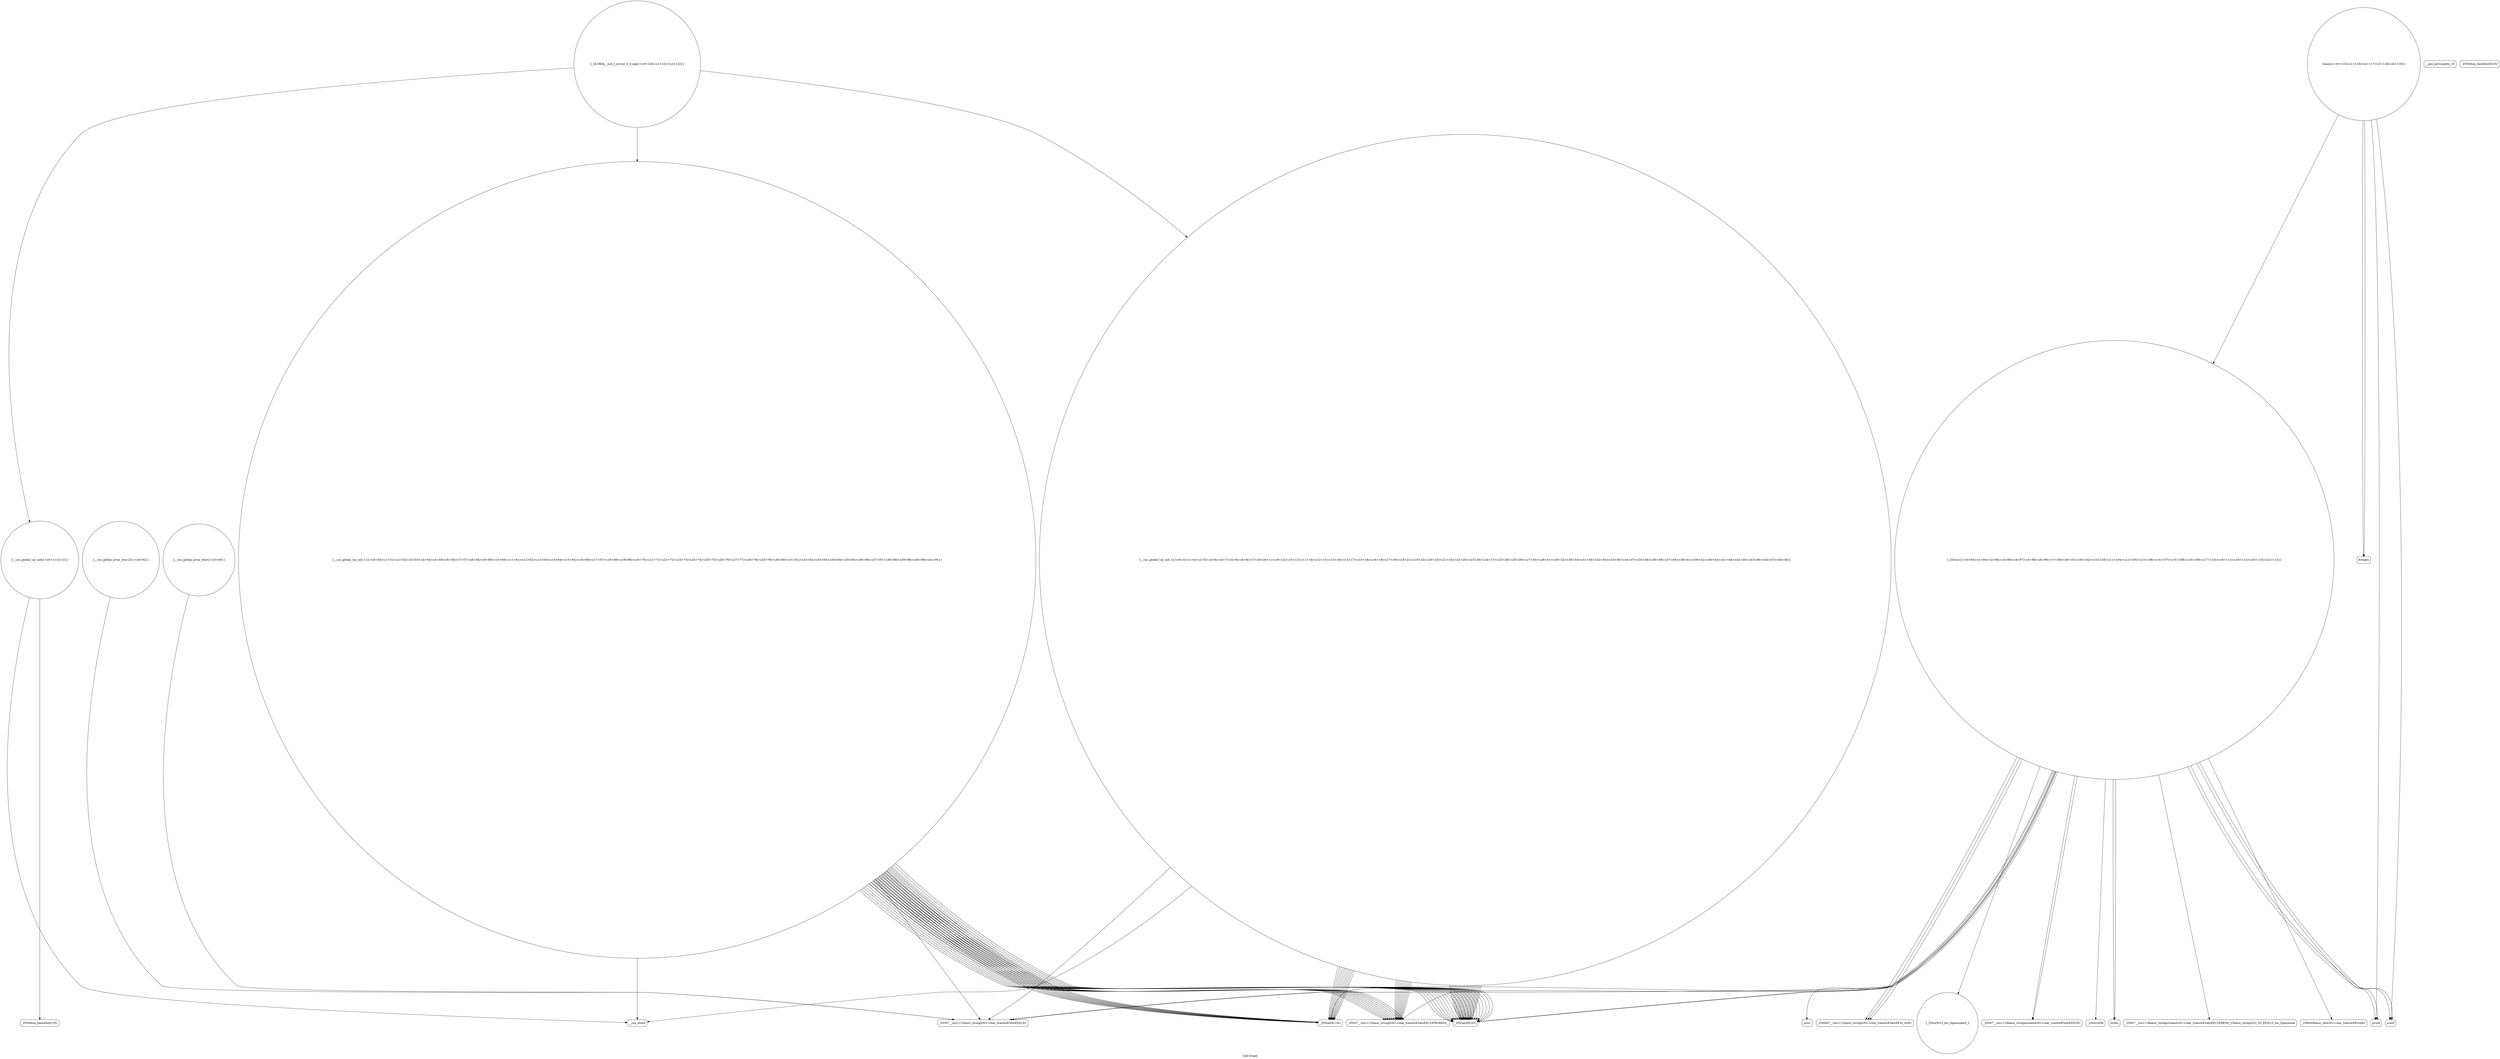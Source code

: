 digraph "Call Graph" {
	label="Call Graph";

	Node0x55d427f09b10 [shape=record,shape=circle,label="{__cxx_global_var_init|{<s0>1|<s1>2}}"];
	Node0x55d427f09b10:s0 -> Node0x55d427f09b90[color=black];
	Node0x55d427f09b10:s1 -> Node0x55d427fd3440[color=black];
	Node0x55d427fd3fc0 [shape=record,shape=circle,label="{_GLOBAL__sub_I_jxwuyi_0_0.cpp|{<s0>120|<s1>121|<s2>122}}"];
	Node0x55d427fd3fc0:s0 -> Node0x55d427f09b10[color=black];
	Node0x55d427fd3fc0:s1 -> Node0x55d427fd34c0[color=black];
	Node0x55d427fd3fc0:s2 -> Node0x55d427fd3840[color=black];
	Node0x55d427fd3640 [shape=record,shape=Mrecord,label="{__gxx_personality_v0}"];
	Node0x55d427fd39c0 [shape=record,shape=Mrecord,label="{scanf}"];
	Node0x55d427fd3d40 [shape=record,shape=Mrecord,label="{_ZNKSt7__cxx1112basic_stringIcSt11char_traitsIcESaIcEE5c_strEv}"];
	Node0x55d427fd33c0 [shape=record,shape=Mrecord,label="{_ZNSt8ios_base4InitD1Ev}"];
	Node0x55d427fd3740 [shape=record,shape=Mrecord,label="{_ZNSt7__cxx1112basic_stringIcSt11char_traitsIcESaIcEED1Ev}"];
	Node0x55d427fd3ac0 [shape=record,shape=circle,label="{_ZStorSt13_Ios_OpenmodeS_}"];
	Node0x55d427fd3e40 [shape=record,shape=Mrecord,label="{_ZNSt7__cxx1118basic_stringstreamIcSt11char_traitsIcESaIcEED1Ev}"];
	Node0x55d427fd34c0 [shape=record,shape=circle,label="{__cxx_global_var_init.1|{<s0>3|<s1>4|<s2>5|<s3>6|<s4>7|<s5>8|<s6>9|<s7>10|<s8>11|<s9>12|<s10>13|<s11>14|<s12>15|<s13>16|<s14>17|<s15>18|<s16>19|<s17>20|<s18>21|<s19>22|<s20>23|<s21>24|<s22>25|<s23>26|<s24>27|<s25>28|<s26>29|<s27>30|<s28>31|<s29>32|<s30>33|<s31>34|<s32>35|<s33>36|<s34>37|<s35>38|<s36>39|<s37>40|<s38>41|<s39>42|<s40>43|<s41>44|<s42>45|<s43>46|<s44>47|<s45>48}}"];
	Node0x55d427fd34c0:s0 -> Node0x55d427fd3540[color=black];
	Node0x55d427fd34c0:s1 -> Node0x55d427fd35c0[color=black];
	Node0x55d427fd34c0:s2 -> Node0x55d427fd3540[color=black];
	Node0x55d427fd34c0:s3 -> Node0x55d427fd35c0[color=black];
	Node0x55d427fd34c0:s4 -> Node0x55d427fd3540[color=black];
	Node0x55d427fd34c0:s5 -> Node0x55d427fd35c0[color=black];
	Node0x55d427fd34c0:s6 -> Node0x55d427fd3540[color=black];
	Node0x55d427fd34c0:s7 -> Node0x55d427fd35c0[color=black];
	Node0x55d427fd34c0:s8 -> Node0x55d427fd3540[color=black];
	Node0x55d427fd34c0:s9 -> Node0x55d427fd35c0[color=black];
	Node0x55d427fd34c0:s10 -> Node0x55d427fd3540[color=black];
	Node0x55d427fd34c0:s11 -> Node0x55d427fd35c0[color=black];
	Node0x55d427fd34c0:s12 -> Node0x55d427fd3540[color=black];
	Node0x55d427fd34c0:s13 -> Node0x55d427fd35c0[color=black];
	Node0x55d427fd34c0:s14 -> Node0x55d427fd3540[color=black];
	Node0x55d427fd34c0:s15 -> Node0x55d427fd35c0[color=black];
	Node0x55d427fd34c0:s16 -> Node0x55d427fd3540[color=black];
	Node0x55d427fd34c0:s17 -> Node0x55d427fd35c0[color=black];
	Node0x55d427fd34c0:s18 -> Node0x55d427fd3540[color=black];
	Node0x55d427fd34c0:s19 -> Node0x55d427fd35c0[color=black];
	Node0x55d427fd34c0:s20 -> Node0x55d427fd3540[color=black];
	Node0x55d427fd34c0:s21 -> Node0x55d427fd35c0[color=black];
	Node0x55d427fd34c0:s22 -> Node0x55d427fd36c0[color=black];
	Node0x55d427fd34c0:s23 -> Node0x55d427fd36c0[color=black];
	Node0x55d427fd34c0:s24 -> Node0x55d427fd36c0[color=black];
	Node0x55d427fd34c0:s25 -> Node0x55d427fd36c0[color=black];
	Node0x55d427fd34c0:s26 -> Node0x55d427fd36c0[color=black];
	Node0x55d427fd34c0:s27 -> Node0x55d427fd36c0[color=black];
	Node0x55d427fd34c0:s28 -> Node0x55d427fd36c0[color=black];
	Node0x55d427fd34c0:s29 -> Node0x55d427fd36c0[color=black];
	Node0x55d427fd34c0:s30 -> Node0x55d427fd36c0[color=black];
	Node0x55d427fd34c0:s31 -> Node0x55d427fd36c0[color=black];
	Node0x55d427fd34c0:s32 -> Node0x55d427fd36c0[color=black];
	Node0x55d427fd34c0:s33 -> Node0x55d427fd3440[color=black];
	Node0x55d427fd34c0:s34 -> Node0x55d427fd36c0[color=black];
	Node0x55d427fd34c0:s35 -> Node0x55d427fd36c0[color=black];
	Node0x55d427fd34c0:s36 -> Node0x55d427fd36c0[color=black];
	Node0x55d427fd34c0:s37 -> Node0x55d427fd36c0[color=black];
	Node0x55d427fd34c0:s38 -> Node0x55d427fd36c0[color=black];
	Node0x55d427fd34c0:s39 -> Node0x55d427fd36c0[color=black];
	Node0x55d427fd34c0:s40 -> Node0x55d427fd36c0[color=black];
	Node0x55d427fd34c0:s41 -> Node0x55d427fd36c0[color=black];
	Node0x55d427fd34c0:s42 -> Node0x55d427fd36c0[color=black];
	Node0x55d427fd34c0:s43 -> Node0x55d427fd36c0[color=black];
	Node0x55d427fd34c0:s44 -> Node0x55d427fd36c0[color=black];
	Node0x55d427fd34c0:s45 -> Node0x55d427fd3740[color=black];
	Node0x55d427fd3840 [shape=record,shape=circle,label="{__cxx_global_var_init.11|{<s0>50|<s1>51|<s2>52|<s3>53|<s4>54|<s5>55|<s6>56|<s7>57|<s8>58|<s9>59|<s10>60|<s11>61|<s12>62|<s13>63|<s14>64|<s15>65|<s16>66|<s17>67|<s18>68|<s19>69|<s20>70|<s21>71|<s22>72|<s23>73|<s24>74|<s25>75|<s26>76|<s27>77|<s28>78|<s29>79|<s30>80|<s31>81|<s32>82|<s33>83|<s34>84|<s35>85|<s36>86|<s37>87|<s38>88|<s39>89|<s40>90|<s41>91}}"];
	Node0x55d427fd3840:s0 -> Node0x55d427fd3540[color=black];
	Node0x55d427fd3840:s1 -> Node0x55d427fd35c0[color=black];
	Node0x55d427fd3840:s2 -> Node0x55d427fd3540[color=black];
	Node0x55d427fd3840:s3 -> Node0x55d427fd35c0[color=black];
	Node0x55d427fd3840:s4 -> Node0x55d427fd3540[color=black];
	Node0x55d427fd3840:s5 -> Node0x55d427fd35c0[color=black];
	Node0x55d427fd3840:s6 -> Node0x55d427fd3540[color=black];
	Node0x55d427fd3840:s7 -> Node0x55d427fd35c0[color=black];
	Node0x55d427fd3840:s8 -> Node0x55d427fd3540[color=black];
	Node0x55d427fd3840:s9 -> Node0x55d427fd35c0[color=black];
	Node0x55d427fd3840:s10 -> Node0x55d427fd3540[color=black];
	Node0x55d427fd3840:s11 -> Node0x55d427fd35c0[color=black];
	Node0x55d427fd3840:s12 -> Node0x55d427fd3540[color=black];
	Node0x55d427fd3840:s13 -> Node0x55d427fd35c0[color=black];
	Node0x55d427fd3840:s14 -> Node0x55d427fd3540[color=black];
	Node0x55d427fd3840:s15 -> Node0x55d427fd35c0[color=black];
	Node0x55d427fd3840:s16 -> Node0x55d427fd3540[color=black];
	Node0x55d427fd3840:s17 -> Node0x55d427fd35c0[color=black];
	Node0x55d427fd3840:s18 -> Node0x55d427fd3540[color=black];
	Node0x55d427fd3840:s19 -> Node0x55d427fd35c0[color=black];
	Node0x55d427fd3840:s20 -> Node0x55d427fd36c0[color=black];
	Node0x55d427fd3840:s21 -> Node0x55d427fd36c0[color=black];
	Node0x55d427fd3840:s22 -> Node0x55d427fd36c0[color=black];
	Node0x55d427fd3840:s23 -> Node0x55d427fd36c0[color=black];
	Node0x55d427fd3840:s24 -> Node0x55d427fd36c0[color=black];
	Node0x55d427fd3840:s25 -> Node0x55d427fd36c0[color=black];
	Node0x55d427fd3840:s26 -> Node0x55d427fd36c0[color=black];
	Node0x55d427fd3840:s27 -> Node0x55d427fd36c0[color=black];
	Node0x55d427fd3840:s28 -> Node0x55d427fd36c0[color=black];
	Node0x55d427fd3840:s29 -> Node0x55d427fd36c0[color=black];
	Node0x55d427fd3840:s30 -> Node0x55d427fd3440[color=black];
	Node0x55d427fd3840:s31 -> Node0x55d427fd36c0[color=black];
	Node0x55d427fd3840:s32 -> Node0x55d427fd36c0[color=black];
	Node0x55d427fd3840:s33 -> Node0x55d427fd36c0[color=black];
	Node0x55d427fd3840:s34 -> Node0x55d427fd36c0[color=black];
	Node0x55d427fd3840:s35 -> Node0x55d427fd36c0[color=black];
	Node0x55d427fd3840:s36 -> Node0x55d427fd36c0[color=black];
	Node0x55d427fd3840:s37 -> Node0x55d427fd36c0[color=black];
	Node0x55d427fd3840:s38 -> Node0x55d427fd36c0[color=black];
	Node0x55d427fd3840:s39 -> Node0x55d427fd36c0[color=black];
	Node0x55d427fd3840:s40 -> Node0x55d427fd36c0[color=black];
	Node0x55d427fd3840:s41 -> Node0x55d427fd3740[color=black];
	Node0x55d427fd3bc0 [shape=record,shape=Mrecord,label="{_ZNSirsERi}"];
	Node0x55d427fd3f40 [shape=record,shape=Mrecord,label="{freopen}"];
	Node0x55d427fd35c0 [shape=record,shape=Mrecord,label="{_ZNSt7__cxx1112basic_stringIcSt11char_traitsIcESaIcEEC1EPKcRKS3_}"];
	Node0x55d427fd3940 [shape=record,shape=circle,label="{_Z3runv|{<s0>93|<s1>94|<s2>95|<s3>96|<s4>97|<s5>98|<s6>99|<s7>100|<s8>101|<s9>102|<s10>103|<s11>104|<s12>105|<s13>106|<s14>107|<s15>108|<s16>109|<s17>110|<s18>111|<s19>112|<s20>113|<s21>114}}"];
	Node0x55d427fd3940:s0 -> Node0x55d427fd39c0[color=black];
	Node0x55d427fd3940:s1 -> Node0x55d427fd3a40[color=black];
	Node0x55d427fd3940:s2 -> Node0x55d427fd39c0[color=black];
	Node0x55d427fd3940:s3 -> Node0x55d427fd3a40[color=black];
	Node0x55d427fd3940:s4 -> Node0x55d427fd3540[color=black];
	Node0x55d427fd3940:s5 -> Node0x55d427fd35c0[color=black];
	Node0x55d427fd3940:s6 -> Node0x55d427fd3ac0[color=black];
	Node0x55d427fd3940:s7 -> Node0x55d427fd3b40[color=black];
	Node0x55d427fd3940:s8 -> Node0x55d427fd3740[color=black];
	Node0x55d427fd3940:s9 -> Node0x55d427fd36c0[color=black];
	Node0x55d427fd3940:s10 -> Node0x55d427fd3bc0[color=black];
	Node0x55d427fd3940:s11 -> Node0x55d427fd3c40[color=black];
	Node0x55d427fd3940:s12 -> Node0x55d427fd3740[color=black];
	Node0x55d427fd3940:s13 -> Node0x55d427fd36c0[color=black];
	Node0x55d427fd3940:s14 -> Node0x55d427fd3e40[color=black];
	Node0x55d427fd3940:s15 -> Node0x55d427fd3d40[color=black];
	Node0x55d427fd3940:s16 -> Node0x55d427fd3cc0[color=black];
	Node0x55d427fd3940:s17 -> Node0x55d427fd3d40[color=black];
	Node0x55d427fd3940:s18 -> Node0x55d427fd3d40[color=black];
	Node0x55d427fd3940:s19 -> Node0x55d427fd3cc0[color=black];
	Node0x55d427fd3940:s20 -> Node0x55d427fd3dc0[color=black];
	Node0x55d427fd3940:s21 -> Node0x55d427fd3e40[color=black];
	Node0x55d427fd3cc0 [shape=record,shape=Mrecord,label="{printf}"];
	Node0x55d427f09b90 [shape=record,shape=Mrecord,label="{_ZNSt8ios_base4InitC1Ev}"];
	Node0x55d427fd36c0 [shape=record,shape=Mrecord,label="{_ZNSaIcED1Ev}"];
	Node0x55d427fd3a40 [shape=record,shape=Mrecord,label="{strlen}"];
	Node0x55d427fd3dc0 [shape=record,shape=Mrecord,label="{puts}"];
	Node0x55d427fd3440 [shape=record,shape=Mrecord,label="{__cxa_atexit}"];
	Node0x55d427fd37c0 [shape=record,shape=circle,label="{__cxx_global_array_dtor|{<s0>49}}"];
	Node0x55d427fd37c0:s0 -> Node0x55d427fd3740[color=black];
	Node0x55d427fd3b40 [shape=record,shape=Mrecord,label="{_ZNSt7__cxx1118basic_stringstreamIcSt11char_traitsIcESaIcEEC1ERKNS_12basic_stringIcS2_S3_EESt13_Ios_Openmode}"];
	Node0x55d427fd3ec0 [shape=record,shape=circle,label="{main|{<s0>115|<s1>116|<s2>117|<s3>118|<s4>119}}"];
	Node0x55d427fd3ec0:s0 -> Node0x55d427fd3f40[color=black];
	Node0x55d427fd3ec0:s1 -> Node0x55d427fd3f40[color=black];
	Node0x55d427fd3ec0:s2 -> Node0x55d427fd39c0[color=black];
	Node0x55d427fd3ec0:s3 -> Node0x55d427fd3cc0[color=black];
	Node0x55d427fd3ec0:s4 -> Node0x55d427fd3940[color=black];
	Node0x55d427fd3540 [shape=record,shape=Mrecord,label="{_ZNSaIcEC1Ev}"];
	Node0x55d427fd38c0 [shape=record,shape=circle,label="{__cxx_global_array_dtor.22|{<s0>92}}"];
	Node0x55d427fd38c0:s0 -> Node0x55d427fd3740[color=black];
	Node0x55d427fd3c40 [shape=record,shape=Mrecord,label="{_ZNKSt9basic_iosIcSt11char_traitsIcEEcvbEv}"];
}
